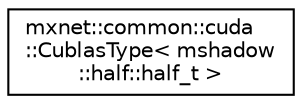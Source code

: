 digraph "Graphical Class Hierarchy"
{
 // LATEX_PDF_SIZE
  edge [fontname="Helvetica",fontsize="10",labelfontname="Helvetica",labelfontsize="10"];
  node [fontname="Helvetica",fontsize="10",shape=record];
  rankdir="LR";
  Node0 [label="mxnet::common::cuda\l::CublasType\< mshadow\l::half::half_t \>",height=0.2,width=0.4,color="black", fillcolor="white", style="filled",URL="$structmxnet_1_1common_1_1cuda_1_1CublasType_3_01mshadow_1_1half_1_1half__t_01_4.html",tooltip=" "];
}
